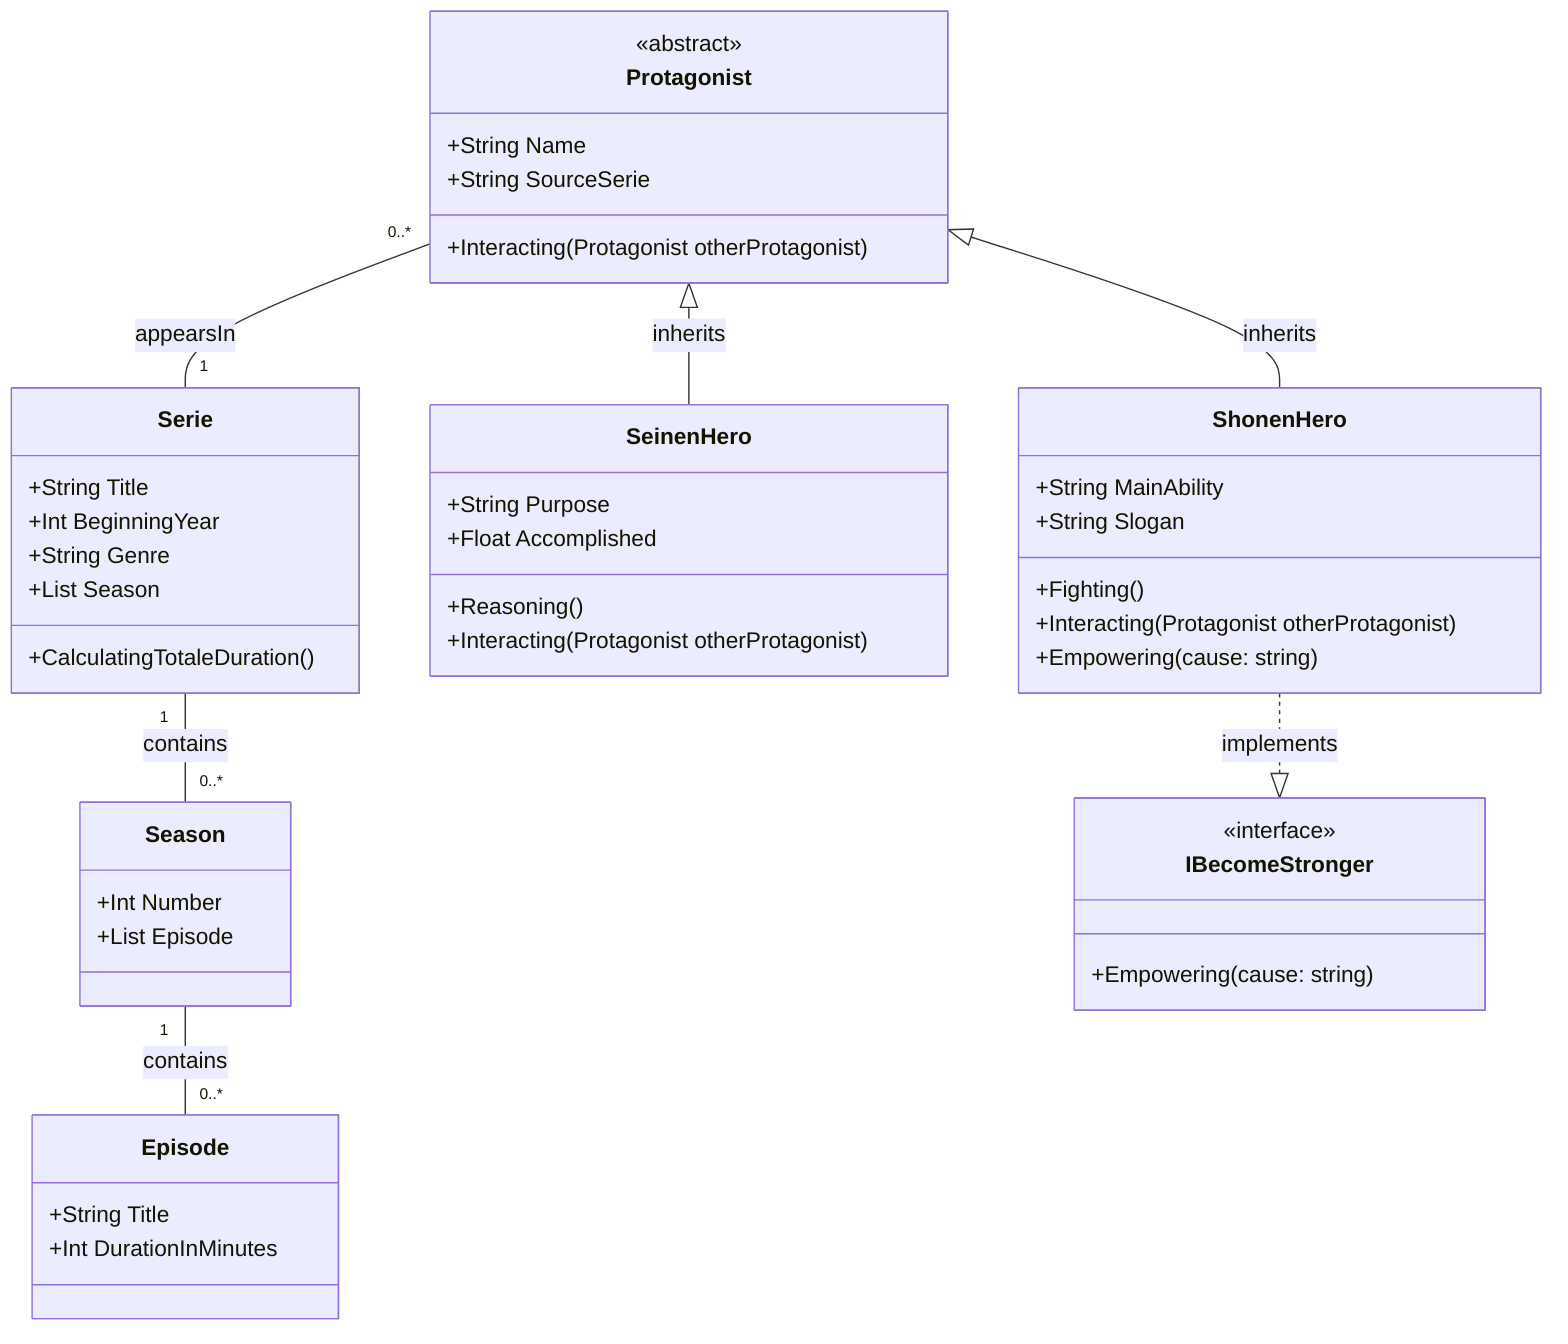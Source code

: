 classDiagram
    class Protagonist {
        <<abstract>>
        +String Name
        +String SourceSerie
        +Interacting(Protagonist otherProtagonist)
    }

    class ShonenHero {
        +String MainAbility
        +String Slogan
        +Fighting()
        +Interacting(Protagonist otherProtagonist)
        +Empowering(cause: string)
    }
    
    class SeinenHero {
        +String Purpose
        +Float Accomplished
        +Reasoning()
        +Interacting(Protagonist otherProtagonist)
    }
    
    class Season {
        +Int Number
        +List<Episode> Episode
    }
    
    class Episode {
        +String Title
        +Int DurationInMinutes
    }
    
    class Serie {
        +String Title
        +Int BeginningYear
        +String Genre
        +List<Season> Season
        +CalculatingTotaleDuration()
    }

    class IBecomeStronger {
        <<interface>>
        +Empowering(cause: string)
    }

    %% Relations
    Protagonist <|-- ShonenHero : inherits
    Protagonist <|-- SeinenHero : inherits
    ShonenHero ..|> IBecomeStronger : implements
    Serie "1" -- "0..*" Season : contains
    Season "1" -- "0..*" Episode : contains
    Protagonist "0..*" -- "1" Serie : appearsIn